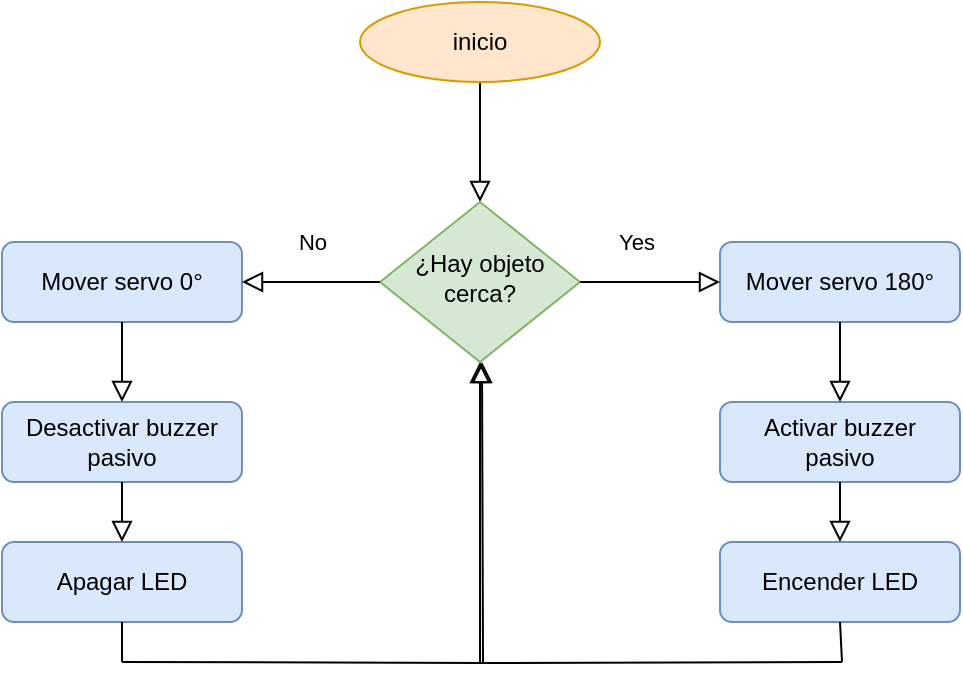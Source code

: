 <mxfile version="17.4.0" type="github">
  <diagram id="C5RBs43oDa-KdzZeNtuy" name="Page-1">
    <mxGraphModel dx="1038" dy="539" grid="1" gridSize="10" guides="1" tooltips="1" connect="1" arrows="1" fold="1" page="1" pageScale="1" pageWidth="827" pageHeight="1169" math="0" shadow="0">
      <root>
        <mxCell id="WIyWlLk6GJQsqaUBKTNV-0" />
        <mxCell id="WIyWlLk6GJQsqaUBKTNV-1" parent="WIyWlLk6GJQsqaUBKTNV-0" />
        <mxCell id="WIyWlLk6GJQsqaUBKTNV-2" value="" style="rounded=0;html=1;jettySize=auto;orthogonalLoop=1;fontSize=11;endArrow=block;endFill=0;endSize=8;strokeWidth=1;shadow=0;labelBackgroundColor=none;edgeStyle=orthogonalEdgeStyle;exitX=0.5;exitY=1;exitDx=0;exitDy=0;" parent="WIyWlLk6GJQsqaUBKTNV-1" source="Hw1gSgq3ZR0GitMQhS25-1" target="WIyWlLk6GJQsqaUBKTNV-6" edge="1">
          <mxGeometry relative="1" as="geometry">
            <mxPoint x="389" y="130" as="sourcePoint" />
          </mxGeometry>
        </mxCell>
        <mxCell id="WIyWlLk6GJQsqaUBKTNV-6" value="¿Hay objeto cerca?" style="rhombus;whiteSpace=wrap;html=1;shadow=0;fontFamily=Helvetica;fontSize=12;align=center;strokeWidth=1;spacing=6;spacingTop=-4;fillColor=#d5e8d4;strokeColor=#82b366;" parent="WIyWlLk6GJQsqaUBKTNV-1" vertex="1">
          <mxGeometry x="339" y="180" width="100" height="80" as="geometry" />
        </mxCell>
        <mxCell id="WIyWlLk6GJQsqaUBKTNV-7" value="Mover servo 180°" style="rounded=1;whiteSpace=wrap;html=1;fontSize=12;glass=0;strokeWidth=1;shadow=0;fillColor=#dae8fc;strokeColor=#6c8ebf;" parent="WIyWlLk6GJQsqaUBKTNV-1" vertex="1">
          <mxGeometry x="509" y="200" width="120" height="40" as="geometry" />
        </mxCell>
        <mxCell id="WIyWlLk6GJQsqaUBKTNV-11" value="Mover servo 0°" style="rounded=1;whiteSpace=wrap;html=1;fontSize=12;glass=0;strokeWidth=1;shadow=0;fillColor=#dae8fc;strokeColor=#6c8ebf;" parent="WIyWlLk6GJQsqaUBKTNV-1" vertex="1">
          <mxGeometry x="150" y="200" width="120" height="40" as="geometry" />
        </mxCell>
        <mxCell id="Hw1gSgq3ZR0GitMQhS25-1" value="inicio" style="ellipse;whiteSpace=wrap;html=1;fillColor=#ffe6cc;strokeColor=#d79b00;" vertex="1" parent="WIyWlLk6GJQsqaUBKTNV-1">
          <mxGeometry x="329" y="80" width="120" height="40" as="geometry" />
        </mxCell>
        <mxCell id="Hw1gSgq3ZR0GitMQhS25-3" value="Yes" style="rounded=0;html=1;jettySize=auto;orthogonalLoop=1;fontSize=11;endArrow=block;endFill=0;endSize=8;strokeWidth=1;shadow=0;labelBackgroundColor=none;edgeStyle=orthogonalEdgeStyle;exitX=1;exitY=0.5;exitDx=0;exitDy=0;entryX=0;entryY=0.5;entryDx=0;entryDy=0;" edge="1" parent="WIyWlLk6GJQsqaUBKTNV-1" source="WIyWlLk6GJQsqaUBKTNV-6" target="WIyWlLk6GJQsqaUBKTNV-7">
          <mxGeometry x="-0.208" y="20" relative="1" as="geometry">
            <mxPoint as="offset" />
            <mxPoint x="449" y="219.5" as="sourcePoint" />
            <mxPoint x="489" y="220" as="targetPoint" />
          </mxGeometry>
        </mxCell>
        <mxCell id="Hw1gSgq3ZR0GitMQhS25-6" value="Activar buzzer &lt;br&gt;pasivo" style="rounded=1;whiteSpace=wrap;html=1;fontSize=12;glass=0;strokeWidth=1;shadow=0;fillColor=#dae8fc;strokeColor=#6c8ebf;" vertex="1" parent="WIyWlLk6GJQsqaUBKTNV-1">
          <mxGeometry x="509" y="280" width="120" height="40" as="geometry" />
        </mxCell>
        <mxCell id="Hw1gSgq3ZR0GitMQhS25-8" value="" style="endArrow=block;html=1;rounded=0;labelBackgroundColor=none;edgeStyle=orthogonalEdgeStyle;endFill=0;endSize=8;exitX=0.5;exitY=1;exitDx=0;exitDy=0;entryX=0.5;entryY=0;entryDx=0;entryDy=0;" edge="1" parent="WIyWlLk6GJQsqaUBKTNV-1" source="WIyWlLk6GJQsqaUBKTNV-7" target="Hw1gSgq3ZR0GitMQhS25-6">
          <mxGeometry width="50" height="50" relative="1" as="geometry">
            <mxPoint x="568.5" y="410" as="sourcePoint" />
            <mxPoint x="569" y="270" as="targetPoint" />
          </mxGeometry>
        </mxCell>
        <mxCell id="Hw1gSgq3ZR0GitMQhS25-22" style="edgeStyle=orthogonalEdgeStyle;rounded=0;orthogonalLoop=1;jettySize=auto;html=1;entryX=0.5;entryY=1;entryDx=0;entryDy=0;labelBackgroundColor=none;endArrow=block;endFill=0;endSize=8;" edge="1" parent="WIyWlLk6GJQsqaUBKTNV-1" target="WIyWlLk6GJQsqaUBKTNV-6">
          <mxGeometry relative="1" as="geometry">
            <mxPoint x="570" y="410" as="sourcePoint" />
          </mxGeometry>
        </mxCell>
        <mxCell id="Hw1gSgq3ZR0GitMQhS25-11" value="Encender LED" style="rounded=1;whiteSpace=wrap;html=1;fontSize=12;glass=0;strokeWidth=1;shadow=0;fillColor=#dae8fc;strokeColor=#6c8ebf;" vertex="1" parent="WIyWlLk6GJQsqaUBKTNV-1">
          <mxGeometry x="509" y="350" width="120" height="40" as="geometry" />
        </mxCell>
        <mxCell id="Hw1gSgq3ZR0GitMQhS25-12" value="" style="endArrow=block;html=1;rounded=0;labelBackgroundColor=none;edgeStyle=orthogonalEdgeStyle;endFill=0;endSize=8;entryX=0.5;entryY=0;entryDx=0;entryDy=0;exitX=0.5;exitY=1;exitDx=0;exitDy=0;" edge="1" parent="WIyWlLk6GJQsqaUBKTNV-1" target="Hw1gSgq3ZR0GitMQhS25-11" source="Hw1gSgq3ZR0GitMQhS25-6">
          <mxGeometry width="50" height="50" relative="1" as="geometry">
            <mxPoint x="569" y="330" as="sourcePoint" />
            <mxPoint x="579" y="280" as="targetPoint" />
            <Array as="points" />
          </mxGeometry>
        </mxCell>
        <mxCell id="Hw1gSgq3ZR0GitMQhS25-15" value="No" style="rounded=0;html=1;jettySize=auto;orthogonalLoop=1;fontSize=11;endArrow=block;endFill=0;endSize=8;strokeWidth=1;shadow=0;labelBackgroundColor=none;edgeStyle=orthogonalEdgeStyle;exitX=0;exitY=0.5;exitDx=0;exitDy=0;entryX=1;entryY=0.5;entryDx=0;entryDy=0;" edge="1" parent="WIyWlLk6GJQsqaUBKTNV-1" source="WIyWlLk6GJQsqaUBKTNV-6" target="WIyWlLk6GJQsqaUBKTNV-11">
          <mxGeometry y="-20" relative="1" as="geometry">
            <mxPoint as="offset" />
            <mxPoint x="279" y="219.5" as="sourcePoint" />
            <mxPoint x="259" y="220" as="targetPoint" />
          </mxGeometry>
        </mxCell>
        <mxCell id="Hw1gSgq3ZR0GitMQhS25-18" value="" style="endArrow=block;html=1;rounded=0;labelBackgroundColor=none;edgeStyle=orthogonalEdgeStyle;endFill=0;endSize=8;exitX=0.5;exitY=1;exitDx=0;exitDy=0;entryX=0.5;entryY=0;entryDx=0;entryDy=0;" edge="1" parent="WIyWlLk6GJQsqaUBKTNV-1" source="WIyWlLk6GJQsqaUBKTNV-11" target="Hw1gSgq3ZR0GitMQhS25-19">
          <mxGeometry width="50" height="50" relative="1" as="geometry">
            <mxPoint x="209.5" y="270" as="sourcePoint" />
            <mxPoint x="210" y="280" as="targetPoint" />
          </mxGeometry>
        </mxCell>
        <mxCell id="Hw1gSgq3ZR0GitMQhS25-19" value="Desactivar buzzer pasivo" style="rounded=1;whiteSpace=wrap;html=1;fontSize=12;glass=0;strokeWidth=1;shadow=0;fillColor=#dae8fc;strokeColor=#6c8ebf;" vertex="1" parent="WIyWlLk6GJQsqaUBKTNV-1">
          <mxGeometry x="150" y="280" width="120" height="40" as="geometry" />
        </mxCell>
        <mxCell id="Hw1gSgq3ZR0GitMQhS25-25" style="edgeStyle=orthogonalEdgeStyle;rounded=0;orthogonalLoop=1;jettySize=auto;html=1;labelBackgroundColor=none;endArrow=block;endFill=0;endSize=8;" edge="1" parent="WIyWlLk6GJQsqaUBKTNV-1">
          <mxGeometry relative="1" as="geometry">
            <mxPoint x="390" y="260" as="targetPoint" />
            <mxPoint x="210" y="410" as="sourcePoint" />
          </mxGeometry>
        </mxCell>
        <mxCell id="Hw1gSgq3ZR0GitMQhS25-20" value="Apagar LED" style="rounded=1;whiteSpace=wrap;html=1;fontSize=12;glass=0;strokeWidth=1;shadow=0;fillColor=#dae8fc;strokeColor=#6c8ebf;" vertex="1" parent="WIyWlLk6GJQsqaUBKTNV-1">
          <mxGeometry x="150" y="350" width="120" height="40" as="geometry" />
        </mxCell>
        <mxCell id="Hw1gSgq3ZR0GitMQhS25-21" value="" style="endArrow=block;html=1;rounded=0;labelBackgroundColor=none;edgeStyle=orthogonalEdgeStyle;endFill=0;endSize=8;exitX=0.5;exitY=1;exitDx=0;exitDy=0;entryX=0.5;entryY=0;entryDx=0;entryDy=0;" edge="1" parent="WIyWlLk6GJQsqaUBKTNV-1" source="Hw1gSgq3ZR0GitMQhS25-19" target="Hw1gSgq3ZR0GitMQhS25-20">
          <mxGeometry width="50" height="50" relative="1" as="geometry">
            <mxPoint x="209.5" y="340" as="sourcePoint" />
            <mxPoint x="210" y="350" as="targetPoint" />
          </mxGeometry>
        </mxCell>
        <mxCell id="Hw1gSgq3ZR0GitMQhS25-24" value="" style="endArrow=none;html=1;rounded=0;labelBackgroundColor=none;endSize=8;entryX=0.5;entryY=1;entryDx=0;entryDy=0;" edge="1" parent="WIyWlLk6GJQsqaUBKTNV-1" target="Hw1gSgq3ZR0GitMQhS25-11">
          <mxGeometry width="50" height="50" relative="1" as="geometry">
            <mxPoint x="570" y="410" as="sourcePoint" />
            <mxPoint x="568.5" y="420" as="targetPoint" />
          </mxGeometry>
        </mxCell>
        <mxCell id="Hw1gSgq3ZR0GitMQhS25-26" value="" style="endArrow=none;html=1;rounded=0;labelBackgroundColor=none;endSize=8;entryX=0.5;entryY=1;entryDx=0;entryDy=0;" edge="1" parent="WIyWlLk6GJQsqaUBKTNV-1" target="Hw1gSgq3ZR0GitMQhS25-20">
          <mxGeometry width="50" height="50" relative="1" as="geometry">
            <mxPoint x="210" y="410" as="sourcePoint" />
            <mxPoint x="209.5" y="400" as="targetPoint" />
          </mxGeometry>
        </mxCell>
      </root>
    </mxGraphModel>
  </diagram>
</mxfile>
